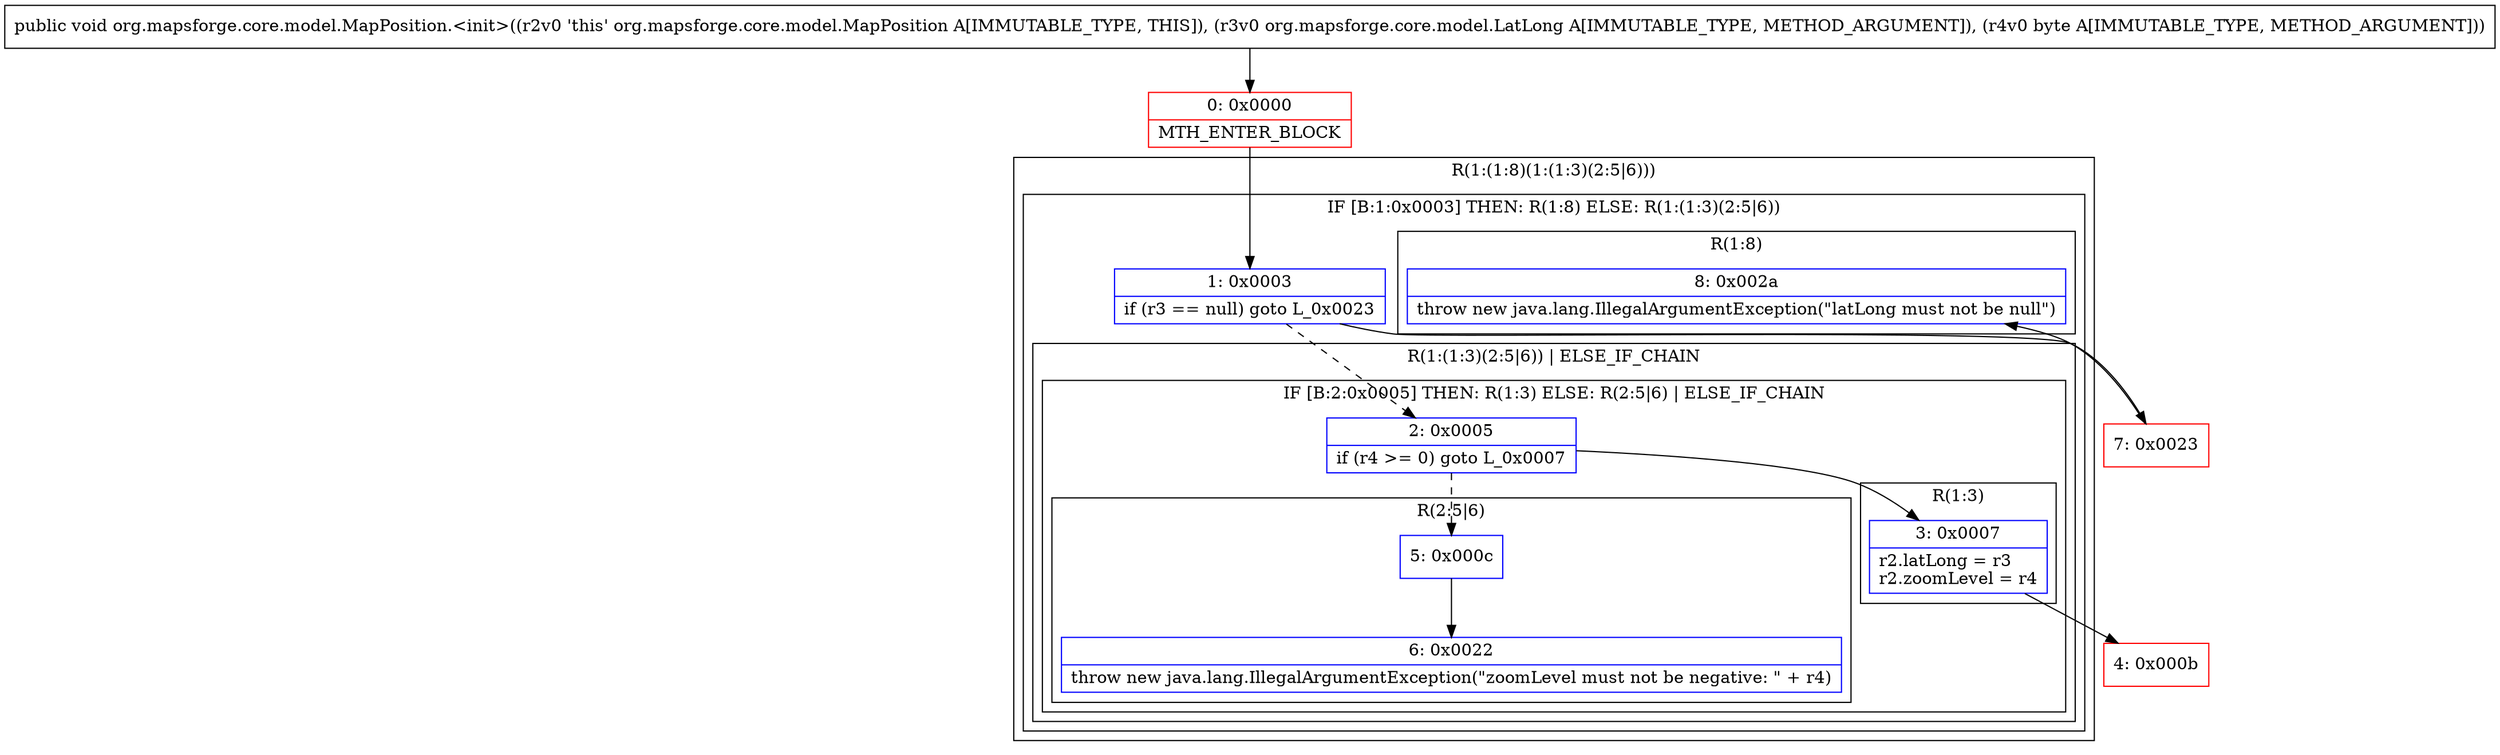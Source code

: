 digraph "CFG fororg.mapsforge.core.model.MapPosition.\<init\>(Lorg\/mapsforge\/core\/model\/LatLong;B)V" {
subgraph cluster_Region_1100437464 {
label = "R(1:(1:8)(1:(1:3)(2:5|6)))";
node [shape=record,color=blue];
subgraph cluster_IfRegion_300629054 {
label = "IF [B:1:0x0003] THEN: R(1:8) ELSE: R(1:(1:3)(2:5|6))";
node [shape=record,color=blue];
Node_1 [shape=record,label="{1\:\ 0x0003|if (r3 == null) goto L_0x0023\l}"];
subgraph cluster_Region_211647048 {
label = "R(1:8)";
node [shape=record,color=blue];
Node_8 [shape=record,label="{8\:\ 0x002a|throw new java.lang.IllegalArgumentException(\"latLong must not be null\")\l}"];
}
subgraph cluster_Region_1971678345 {
label = "R(1:(1:3)(2:5|6)) | ELSE_IF_CHAIN\l";
node [shape=record,color=blue];
subgraph cluster_IfRegion_249027702 {
label = "IF [B:2:0x0005] THEN: R(1:3) ELSE: R(2:5|6) | ELSE_IF_CHAIN\l";
node [shape=record,color=blue];
Node_2 [shape=record,label="{2\:\ 0x0005|if (r4 \>= 0) goto L_0x0007\l}"];
subgraph cluster_Region_1175788382 {
label = "R(1:3)";
node [shape=record,color=blue];
Node_3 [shape=record,label="{3\:\ 0x0007|r2.latLong = r3\lr2.zoomLevel = r4\l}"];
}
subgraph cluster_Region_557676270 {
label = "R(2:5|6)";
node [shape=record,color=blue];
Node_5 [shape=record,label="{5\:\ 0x000c}"];
Node_6 [shape=record,label="{6\:\ 0x0022|throw new java.lang.IllegalArgumentException(\"zoomLevel must not be negative: \" + r4)\l}"];
}
}
}
}
}
Node_0 [shape=record,color=red,label="{0\:\ 0x0000|MTH_ENTER_BLOCK\l}"];
Node_4 [shape=record,color=red,label="{4\:\ 0x000b}"];
Node_7 [shape=record,color=red,label="{7\:\ 0x0023}"];
MethodNode[shape=record,label="{public void org.mapsforge.core.model.MapPosition.\<init\>((r2v0 'this' org.mapsforge.core.model.MapPosition A[IMMUTABLE_TYPE, THIS]), (r3v0 org.mapsforge.core.model.LatLong A[IMMUTABLE_TYPE, METHOD_ARGUMENT]), (r4v0 byte A[IMMUTABLE_TYPE, METHOD_ARGUMENT])) }"];
MethodNode -> Node_0;
Node_1 -> Node_2[style=dashed];
Node_1 -> Node_7;
Node_2 -> Node_3;
Node_2 -> Node_5[style=dashed];
Node_3 -> Node_4;
Node_5 -> Node_6;
Node_0 -> Node_1;
Node_7 -> Node_8;
}

